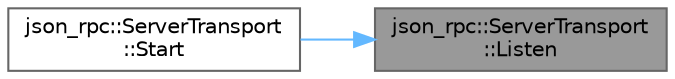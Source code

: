 digraph "json_rpc::ServerTransport::Listen"
{
 // LATEX_PDF_SIZE
  bgcolor="transparent";
  edge [fontname=Helvetica,fontsize=10,labelfontname=Helvetica,labelfontsize=10];
  node [fontname=Helvetica,fontsize=10,shape=box,height=0.2,width=0.4];
  rankdir="RL";
  Node1 [id="Node000001",label="json_rpc::ServerTransport\l::Listen",height=0.2,width=0.4,color="gray40", fillcolor="grey60", style="filled", fontcolor="black",tooltip="Listens for incoming messages."];
  Node1 -> Node2 [id="edge1_Node000001_Node000002",dir="back",color="steelblue1",style="solid",tooltip=" "];
  Node2 [id="Node000002",label="json_rpc::ServerTransport\l::Start",height=0.2,width=0.4,color="grey40", fillcolor="white", style="filled",URL="$classjson__rpc_1_1ServerTransport.html#aea9608f02d90cb2288f0e9625a0cd579",tooltip="Starts the transport."];
}
